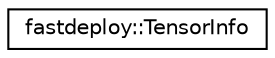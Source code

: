 digraph "Graphical Class Hierarchy"
{
  edge [fontname="Helvetica",fontsize="10",labelfontname="Helvetica",labelfontsize="10"];
  node [fontname="Helvetica",fontsize="10",shape=record];
  rankdir="LR";
  Node1 [label="fastdeploy::TensorInfo",height=0.2,width=0.4,color="black", fillcolor="white", style="filled",URL="$structfastdeploy_1_1TensorInfo.html",tooltip="Information of Tensor. "];
}
